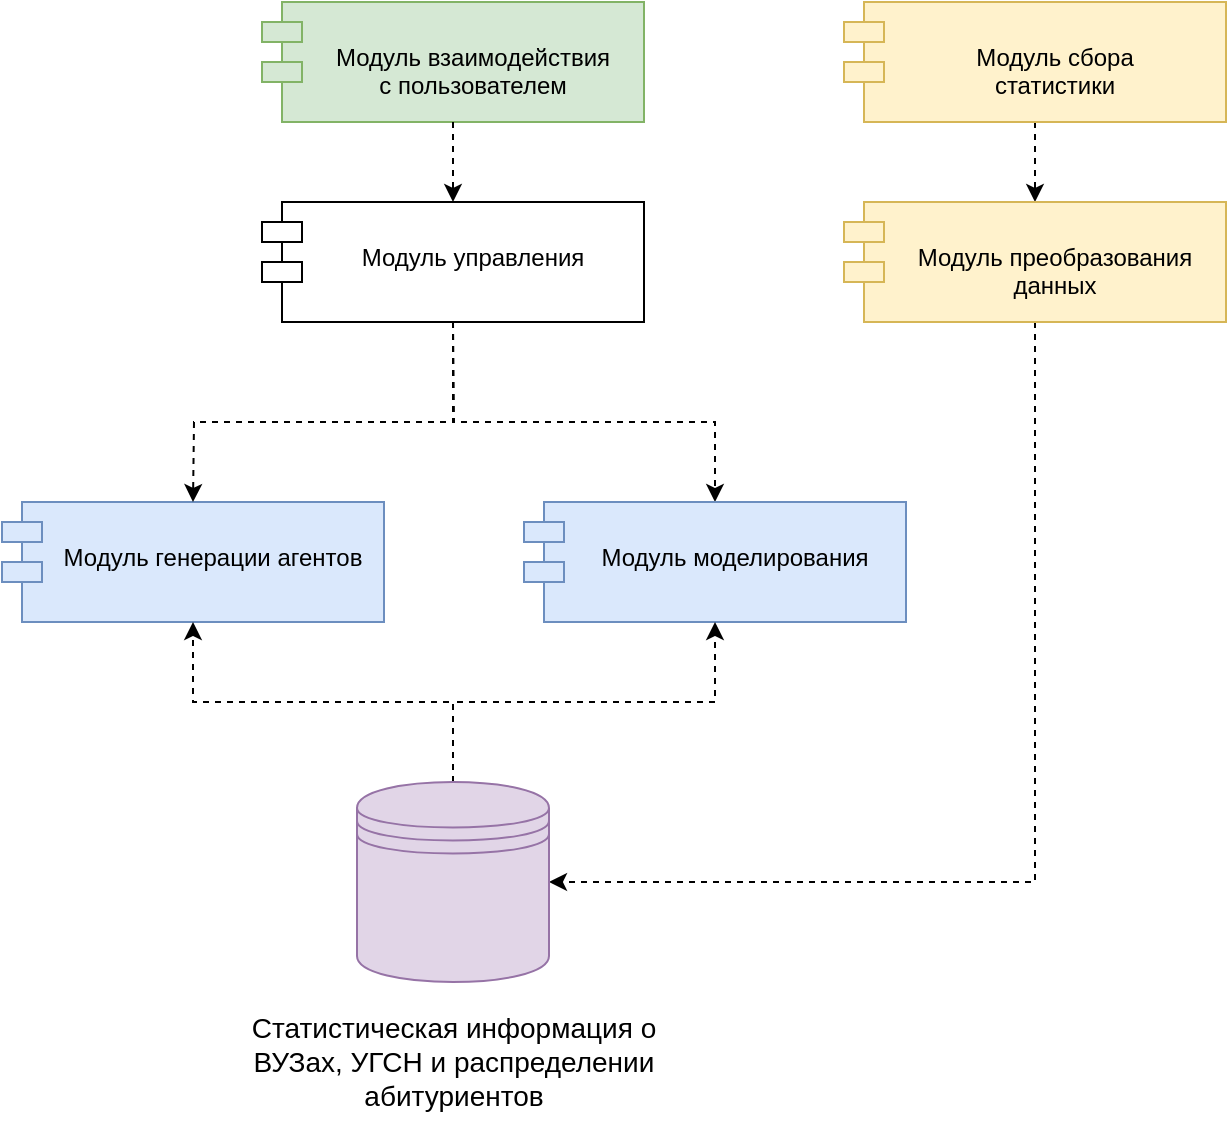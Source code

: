 <mxfile version="18.0.6" type="device"><diagram id="zwMZrJEAMuMwb8ZLjLuS" name="Page-1"><mxGraphModel dx="1186" dy="651" grid="1" gridSize="10" guides="1" tooltips="1" connect="1" arrows="1" fold="1" page="1" pageScale="1" pageWidth="827" pageHeight="1169" math="0" shadow="0"><root><mxCell id="0"/><mxCell id="1" parent="0"/><mxCell id="7hK_1SVreBZmMSjWNKVg-2" value="&#10;Модуль взаимодействия&#10;с пользователем" style="shape=module;align=left;spacingLeft=20;align=center;verticalAlign=top;fillColor=#d5e8d4;strokeColor=#82b366;" vertex="1" parent="1"><mxGeometry x="339" y="220" width="191" height="60" as="geometry"/></mxCell><mxCell id="7hK_1SVreBZmMSjWNKVg-21" style="edgeStyle=orthogonalEdgeStyle;rounded=0;orthogonalLoop=1;jettySize=auto;html=1;exitX=0.5;exitY=1;exitDx=0;exitDy=0;entryX=0.5;entryY=0;entryDx=0;entryDy=0;dashed=1;fontSize=14;" edge="1" parent="1" source="7hK_1SVreBZmMSjWNKVg-3" target="7hK_1SVreBZmMSjWNKVg-5"><mxGeometry relative="1" as="geometry"><Array as="points"><mxPoint x="435" y="430"/><mxPoint x="566" y="430"/></Array></mxGeometry></mxCell><mxCell id="7hK_1SVreBZmMSjWNKVg-3" value="&#10;Модуль управления" style="shape=module;align=left;spacingLeft=20;align=center;verticalAlign=top;" vertex="1" parent="1"><mxGeometry x="339" y="320" width="191" height="60" as="geometry"/></mxCell><mxCell id="7hK_1SVreBZmMSjWNKVg-4" value="&#10;Модуль генерации агентов" style="shape=module;align=left;spacingLeft=20;align=center;verticalAlign=top;fillColor=#dae8fc;strokeColor=#6c8ebf;" vertex="1" parent="1"><mxGeometry x="209" y="470" width="191" height="60" as="geometry"/></mxCell><mxCell id="7hK_1SVreBZmMSjWNKVg-5" value="&#10;Модуль моделирования" style="shape=module;align=left;spacingLeft=20;align=center;verticalAlign=top;fillColor=#dae8fc;strokeColor=#6c8ebf;" vertex="1" parent="1"><mxGeometry x="470" y="470" width="191" height="60" as="geometry"/></mxCell><mxCell id="7hK_1SVreBZmMSjWNKVg-16" style="edgeStyle=orthogonalEdgeStyle;rounded=0;orthogonalLoop=1;jettySize=auto;html=1;entryX=0.5;entryY=0;entryDx=0;entryDy=0;dashed=1;fontSize=14;" edge="1" parent="1" source="7hK_1SVreBZmMSjWNKVg-6" target="7hK_1SVreBZmMSjWNKVg-7"><mxGeometry relative="1" as="geometry"/></mxCell><mxCell id="7hK_1SVreBZmMSjWNKVg-6" value="&#10;Модуль сбора&#10;статистики" style="shape=module;align=left;spacingLeft=20;align=center;verticalAlign=top;fillColor=#fff2cc;shadow=0;strokeColor=#d6b656;" vertex="1" parent="1"><mxGeometry x="630" y="220" width="191" height="60" as="geometry"/></mxCell><mxCell id="7hK_1SVreBZmMSjWNKVg-18" style="edgeStyle=orthogonalEdgeStyle;rounded=0;orthogonalLoop=1;jettySize=auto;html=1;exitX=0.5;exitY=1;exitDx=0;exitDy=0;entryX=1;entryY=0.5;entryDx=0;entryDy=0;dashed=1;fontSize=14;" edge="1" parent="1" source="7hK_1SVreBZmMSjWNKVg-7" target="7hK_1SVreBZmMSjWNKVg-12"><mxGeometry relative="1" as="geometry"/></mxCell><mxCell id="7hK_1SVreBZmMSjWNKVg-7" value="&#10;Модуль преобразования&#10;данных" style="shape=module;align=left;spacingLeft=20;align=center;verticalAlign=top;fillColor=#fff2cc;strokeColor=#d6b656;" vertex="1" parent="1"><mxGeometry x="630" y="320" width="191" height="60" as="geometry"/></mxCell><mxCell id="7hK_1SVreBZmMSjWNKVg-9" value="" style="endArrow=classic;html=1;rounded=0;exitX=0.5;exitY=1;exitDx=0;exitDy=0;entryX=0.5;entryY=0;entryDx=0;entryDy=0;dashed=1;" edge="1" parent="1" source="7hK_1SVreBZmMSjWNKVg-2" target="7hK_1SVreBZmMSjWNKVg-3"><mxGeometry width="50" height="50" relative="1" as="geometry"><mxPoint x="480" y="410" as="sourcePoint"/><mxPoint x="530" y="360" as="targetPoint"/></mxGeometry></mxCell><mxCell id="7hK_1SVreBZmMSjWNKVg-10" value="" style="endArrow=classic;html=1;rounded=0;dashed=1;exitX=0.5;exitY=1;exitDx=0;exitDy=0;entryX=0.5;entryY=0;entryDx=0;entryDy=0;" edge="1" parent="1" source="7hK_1SVreBZmMSjWNKVg-3" target="7hK_1SVreBZmMSjWNKVg-4"><mxGeometry width="50" height="50" relative="1" as="geometry"><mxPoint x="480" y="410" as="sourcePoint"/><mxPoint x="530" y="360" as="targetPoint"/><Array as="points"><mxPoint x="435" y="430"/><mxPoint x="305" y="430"/></Array></mxGeometry></mxCell><mxCell id="7hK_1SVreBZmMSjWNKVg-19" style="edgeStyle=orthogonalEdgeStyle;rounded=0;orthogonalLoop=1;jettySize=auto;html=1;exitX=0.5;exitY=0;exitDx=0;exitDy=0;entryX=0.5;entryY=1;entryDx=0;entryDy=0;dashed=1;fontSize=14;" edge="1" parent="1" source="7hK_1SVreBZmMSjWNKVg-12" target="7hK_1SVreBZmMSjWNKVg-4"><mxGeometry relative="1" as="geometry"/></mxCell><mxCell id="7hK_1SVreBZmMSjWNKVg-20" style="edgeStyle=orthogonalEdgeStyle;rounded=0;orthogonalLoop=1;jettySize=auto;html=1;exitX=0.5;exitY=0;exitDx=0;exitDy=0;entryX=0.5;entryY=1;entryDx=0;entryDy=0;dashed=1;fontSize=14;" edge="1" parent="1" source="7hK_1SVreBZmMSjWNKVg-12" target="7hK_1SVreBZmMSjWNKVg-5"><mxGeometry relative="1" as="geometry"/></mxCell><mxCell id="7hK_1SVreBZmMSjWNKVg-12" value="" style="shape=datastore;whiteSpace=wrap;html=1;fillColor=#e1d5e7;strokeColor=#9673a6;" vertex="1" parent="1"><mxGeometry x="386.5" y="610" width="96" height="100" as="geometry"/></mxCell><mxCell id="7hK_1SVreBZmMSjWNKVg-15" value="&lt;font style=&quot;font-size: 14px;&quot;&gt;Статистическая информация о ВУЗах, УГСН и распределении абитуриентов&lt;/font&gt;" style="text;html=1;strokeColor=none;fillColor=none;align=center;verticalAlign=middle;whiteSpace=wrap;rounded=0;" vertex="1" parent="1"><mxGeometry x="319.5" y="710" width="230" height="80" as="geometry"/></mxCell></root></mxGraphModel></diagram></mxfile>